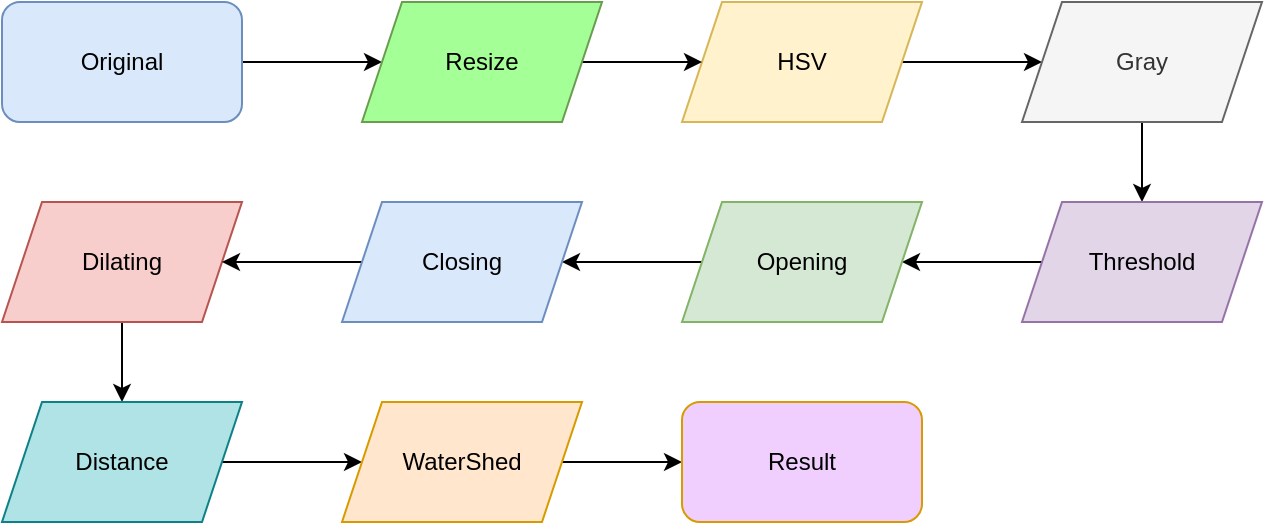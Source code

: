 <mxfile version="14.4.3" type="github"><diagram id="cs0yaDI8bI-6j2ntd5tU" name="Page-1"><mxGraphModel dx="931" dy="516" grid="1" gridSize="10" guides="1" tooltips="1" connect="1" arrows="1" fold="1" page="1" pageScale="1" pageWidth="850" pageHeight="1100" math="0" shadow="0"><root><mxCell id="0"/><mxCell id="1" parent="0"/><mxCell id="TgnzW4yE_iVh7iWKKc3y-33" style="edgeStyle=orthogonalEdgeStyle;rounded=0;orthogonalLoop=1;jettySize=auto;html=1;exitX=1;exitY=0.5;exitDx=0;exitDy=0;entryX=0;entryY=0.5;entryDx=0;entryDy=0;" edge="1" parent="1" source="TgnzW4yE_iVh7iWKKc3y-1" target="TgnzW4yE_iVh7iWKKc3y-28"><mxGeometry relative="1" as="geometry"/></mxCell><mxCell id="TgnzW4yE_iVh7iWKKc3y-1" value="Original" style="rounded=1;whiteSpace=wrap;html=1;fillColor=#dae8fc;strokeColor=#6c8ebf;" vertex="1" parent="1"><mxGeometry x="100" y="70" width="120" height="60" as="geometry"/></mxCell><mxCell id="TgnzW4yE_iVh7iWKKc3y-19" style="edgeStyle=orthogonalEdgeStyle;rounded=0;orthogonalLoop=1;jettySize=auto;html=1;exitX=1;exitY=0.5;exitDx=0;exitDy=0;entryX=0;entryY=0.5;entryDx=0;entryDy=0;" edge="1" parent="1" source="TgnzW4yE_iVh7iWKKc3y-2" target="TgnzW4yE_iVh7iWKKc3y-3"><mxGeometry relative="1" as="geometry"/></mxCell><mxCell id="TgnzW4yE_iVh7iWKKc3y-2" value="HSV" style="shape=parallelogram;perimeter=parallelogramPerimeter;whiteSpace=wrap;html=1;fixedSize=1;fillColor=#fff2cc;strokeColor=#d6b656;" vertex="1" parent="1"><mxGeometry x="440" y="70" width="120" height="60" as="geometry"/></mxCell><mxCell id="TgnzW4yE_iVh7iWKKc3y-35" style="edgeStyle=orthogonalEdgeStyle;rounded=0;orthogonalLoop=1;jettySize=auto;html=1;exitX=0.5;exitY=1;exitDx=0;exitDy=0;entryX=0.5;entryY=0;entryDx=0;entryDy=0;" edge="1" parent="1" source="TgnzW4yE_iVh7iWKKc3y-3" target="TgnzW4yE_iVh7iWKKc3y-4"><mxGeometry relative="1" as="geometry"/></mxCell><mxCell id="TgnzW4yE_iVh7iWKKc3y-3" value="Gray" style="shape=parallelogram;perimeter=parallelogramPerimeter;whiteSpace=wrap;html=1;fixedSize=1;fillColor=#f5f5f5;strokeColor=#666666;fontColor=#333333;" vertex="1" parent="1"><mxGeometry x="610" y="70" width="120" height="60" as="geometry"/></mxCell><mxCell id="TgnzW4yE_iVh7iWKKc3y-37" style="edgeStyle=orthogonalEdgeStyle;rounded=0;orthogonalLoop=1;jettySize=auto;html=1;exitX=0;exitY=0.5;exitDx=0;exitDy=0;" edge="1" parent="1" source="TgnzW4yE_iVh7iWKKc3y-4" target="TgnzW4yE_iVh7iWKKc3y-6"><mxGeometry relative="1" as="geometry"/></mxCell><mxCell id="TgnzW4yE_iVh7iWKKc3y-4" value="Threshold" style="shape=parallelogram;perimeter=parallelogramPerimeter;whiteSpace=wrap;html=1;fixedSize=1;fillColor=#e1d5e7;strokeColor=#9673a6;" vertex="1" parent="1"><mxGeometry x="610" y="170" width="120" height="60" as="geometry"/></mxCell><mxCell id="TgnzW4yE_iVh7iWKKc3y-40" style="edgeStyle=orthogonalEdgeStyle;rounded=0;orthogonalLoop=1;jettySize=auto;html=1;exitX=0.5;exitY=1;exitDx=0;exitDy=0;entryX=0.5;entryY=0;entryDx=0;entryDy=0;" edge="1" parent="1" source="TgnzW4yE_iVh7iWKKc3y-5" target="TgnzW4yE_iVh7iWKKc3y-7"><mxGeometry relative="1" as="geometry"/></mxCell><mxCell id="TgnzW4yE_iVh7iWKKc3y-5" value="Dilating" style="shape=parallelogram;perimeter=parallelogramPerimeter;whiteSpace=wrap;html=1;fixedSize=1;fillColor=#f8cecc;strokeColor=#b85450;" vertex="1" parent="1"><mxGeometry x="100" y="170" width="120" height="60" as="geometry"/></mxCell><mxCell id="TgnzW4yE_iVh7iWKKc3y-38" style="edgeStyle=orthogonalEdgeStyle;rounded=0;orthogonalLoop=1;jettySize=auto;html=1;exitX=0;exitY=0.5;exitDx=0;exitDy=0;" edge="1" parent="1" source="TgnzW4yE_iVh7iWKKc3y-6" target="TgnzW4yE_iVh7iWKKc3y-29"><mxGeometry relative="1" as="geometry"/></mxCell><mxCell id="TgnzW4yE_iVh7iWKKc3y-6" value="Opening" style="shape=parallelogram;perimeter=parallelogramPerimeter;whiteSpace=wrap;html=1;fixedSize=1;fillColor=#d5e8d4;strokeColor=#82b366;" vertex="1" parent="1"><mxGeometry x="440" y="170" width="120" height="60" as="geometry"/></mxCell><mxCell id="TgnzW4yE_iVh7iWKKc3y-26" style="edgeStyle=orthogonalEdgeStyle;rounded=0;orthogonalLoop=1;jettySize=auto;html=1;exitX=1;exitY=0.5;exitDx=0;exitDy=0;" edge="1" parent="1" source="TgnzW4yE_iVh7iWKKc3y-7" target="TgnzW4yE_iVh7iWKKc3y-8"><mxGeometry relative="1" as="geometry"/></mxCell><mxCell id="TgnzW4yE_iVh7iWKKc3y-7" value="Distance" style="shape=parallelogram;perimeter=parallelogramPerimeter;whiteSpace=wrap;html=1;fixedSize=1;fillColor=#b0e3e6;strokeColor=#0e8088;" vertex="1" parent="1"><mxGeometry x="100" y="270" width="120" height="60" as="geometry"/></mxCell><mxCell id="TgnzW4yE_iVh7iWKKc3y-27" style="edgeStyle=orthogonalEdgeStyle;rounded=0;orthogonalLoop=1;jettySize=auto;html=1;exitX=1;exitY=0.5;exitDx=0;exitDy=0;entryX=0;entryY=0.5;entryDx=0;entryDy=0;" edge="1" parent="1" source="TgnzW4yE_iVh7iWKKc3y-8" target="TgnzW4yE_iVh7iWKKc3y-9"><mxGeometry relative="1" as="geometry"/></mxCell><mxCell id="TgnzW4yE_iVh7iWKKc3y-8" value="WaterShed" style="shape=parallelogram;perimeter=parallelogramPerimeter;whiteSpace=wrap;html=1;fixedSize=1;fillColor=#ffe6cc;strokeColor=#d79b00;" vertex="1" parent="1"><mxGeometry x="270" y="270" width="120" height="60" as="geometry"/></mxCell><mxCell id="TgnzW4yE_iVh7iWKKc3y-9" value="Result" style="rounded=1;whiteSpace=wrap;html=1;strokeColor=#d79b00;fillColor=#F0CFFF;" vertex="1" parent="1"><mxGeometry x="440" y="270" width="120" height="60" as="geometry"/></mxCell><mxCell id="TgnzW4yE_iVh7iWKKc3y-34" style="edgeStyle=orthogonalEdgeStyle;rounded=0;orthogonalLoop=1;jettySize=auto;html=1;exitX=1;exitY=0.5;exitDx=0;exitDy=0;" edge="1" parent="1" source="TgnzW4yE_iVh7iWKKc3y-28" target="TgnzW4yE_iVh7iWKKc3y-2"><mxGeometry relative="1" as="geometry"/></mxCell><mxCell id="TgnzW4yE_iVh7iWKKc3y-28" value="Resize" style="shape=parallelogram;perimeter=parallelogramPerimeter;whiteSpace=wrap;html=1;fixedSize=1;strokeColor=#6A9C51;fillColor=#A4FF96;" vertex="1" parent="1"><mxGeometry x="280" y="70" width="120" height="60" as="geometry"/></mxCell><mxCell id="TgnzW4yE_iVh7iWKKc3y-39" style="edgeStyle=orthogonalEdgeStyle;rounded=0;orthogonalLoop=1;jettySize=auto;html=1;exitX=0;exitY=0.5;exitDx=0;exitDy=0;" edge="1" parent="1" source="TgnzW4yE_iVh7iWKKc3y-29" target="TgnzW4yE_iVh7iWKKc3y-5"><mxGeometry relative="1" as="geometry"/></mxCell><mxCell id="TgnzW4yE_iVh7iWKKc3y-29" value="Closing" style="shape=parallelogram;perimeter=parallelogramPerimeter;whiteSpace=wrap;html=1;fixedSize=1;strokeColor=#6c8ebf;fillColor=#dae8fc;" vertex="1" parent="1"><mxGeometry x="270" y="170" width="120" height="60" as="geometry"/></mxCell></root></mxGraphModel></diagram></mxfile>